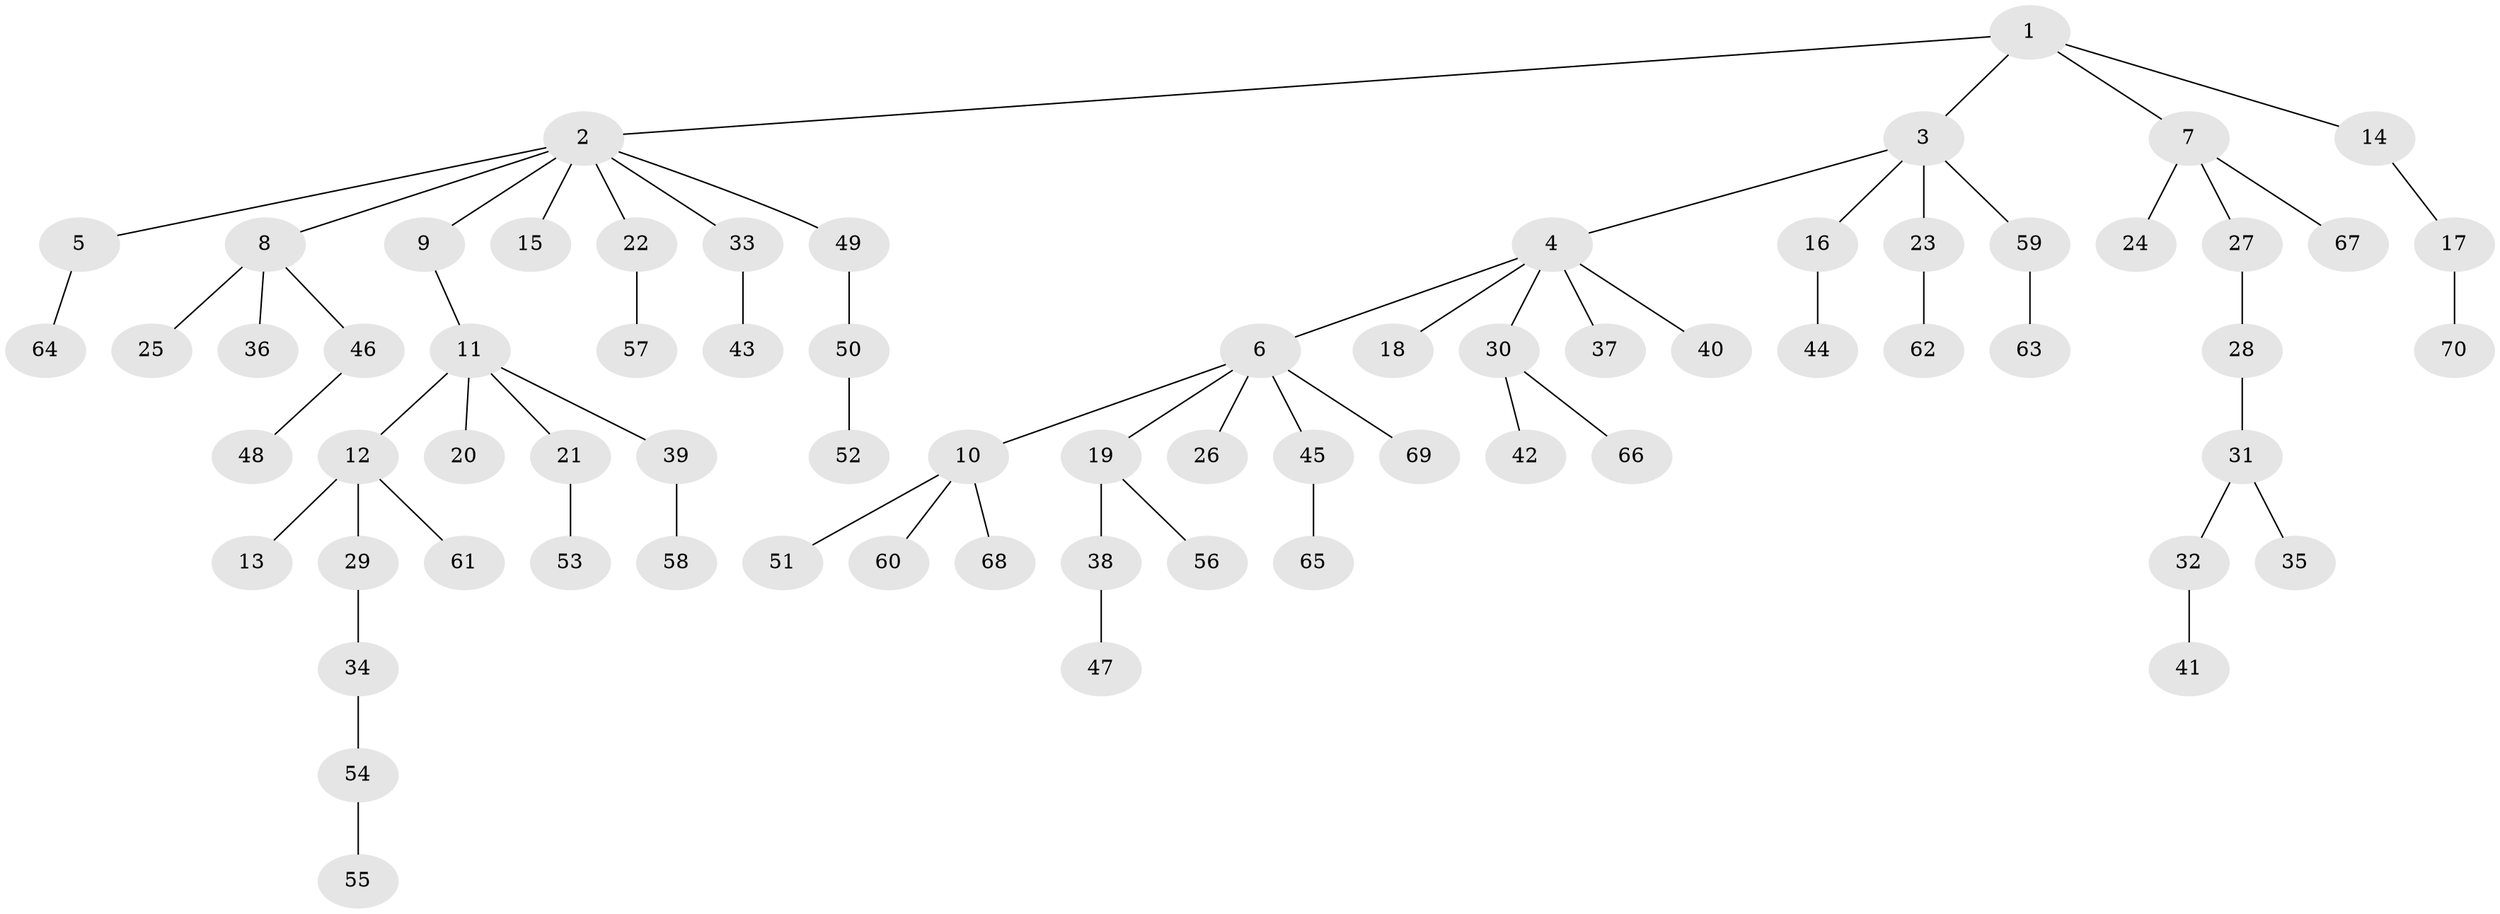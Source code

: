 // Generated by graph-tools (version 1.1) at 2025/37/03/09/25 02:37:04]
// undirected, 70 vertices, 69 edges
graph export_dot {
graph [start="1"]
  node [color=gray90,style=filled];
  1;
  2;
  3;
  4;
  5;
  6;
  7;
  8;
  9;
  10;
  11;
  12;
  13;
  14;
  15;
  16;
  17;
  18;
  19;
  20;
  21;
  22;
  23;
  24;
  25;
  26;
  27;
  28;
  29;
  30;
  31;
  32;
  33;
  34;
  35;
  36;
  37;
  38;
  39;
  40;
  41;
  42;
  43;
  44;
  45;
  46;
  47;
  48;
  49;
  50;
  51;
  52;
  53;
  54;
  55;
  56;
  57;
  58;
  59;
  60;
  61;
  62;
  63;
  64;
  65;
  66;
  67;
  68;
  69;
  70;
  1 -- 2;
  1 -- 3;
  1 -- 7;
  1 -- 14;
  2 -- 5;
  2 -- 8;
  2 -- 9;
  2 -- 15;
  2 -- 22;
  2 -- 33;
  2 -- 49;
  3 -- 4;
  3 -- 16;
  3 -- 23;
  3 -- 59;
  4 -- 6;
  4 -- 18;
  4 -- 30;
  4 -- 37;
  4 -- 40;
  5 -- 64;
  6 -- 10;
  6 -- 19;
  6 -- 26;
  6 -- 45;
  6 -- 69;
  7 -- 24;
  7 -- 27;
  7 -- 67;
  8 -- 25;
  8 -- 36;
  8 -- 46;
  9 -- 11;
  10 -- 51;
  10 -- 60;
  10 -- 68;
  11 -- 12;
  11 -- 20;
  11 -- 21;
  11 -- 39;
  12 -- 13;
  12 -- 29;
  12 -- 61;
  14 -- 17;
  16 -- 44;
  17 -- 70;
  19 -- 38;
  19 -- 56;
  21 -- 53;
  22 -- 57;
  23 -- 62;
  27 -- 28;
  28 -- 31;
  29 -- 34;
  30 -- 42;
  30 -- 66;
  31 -- 32;
  31 -- 35;
  32 -- 41;
  33 -- 43;
  34 -- 54;
  38 -- 47;
  39 -- 58;
  45 -- 65;
  46 -- 48;
  49 -- 50;
  50 -- 52;
  54 -- 55;
  59 -- 63;
}
